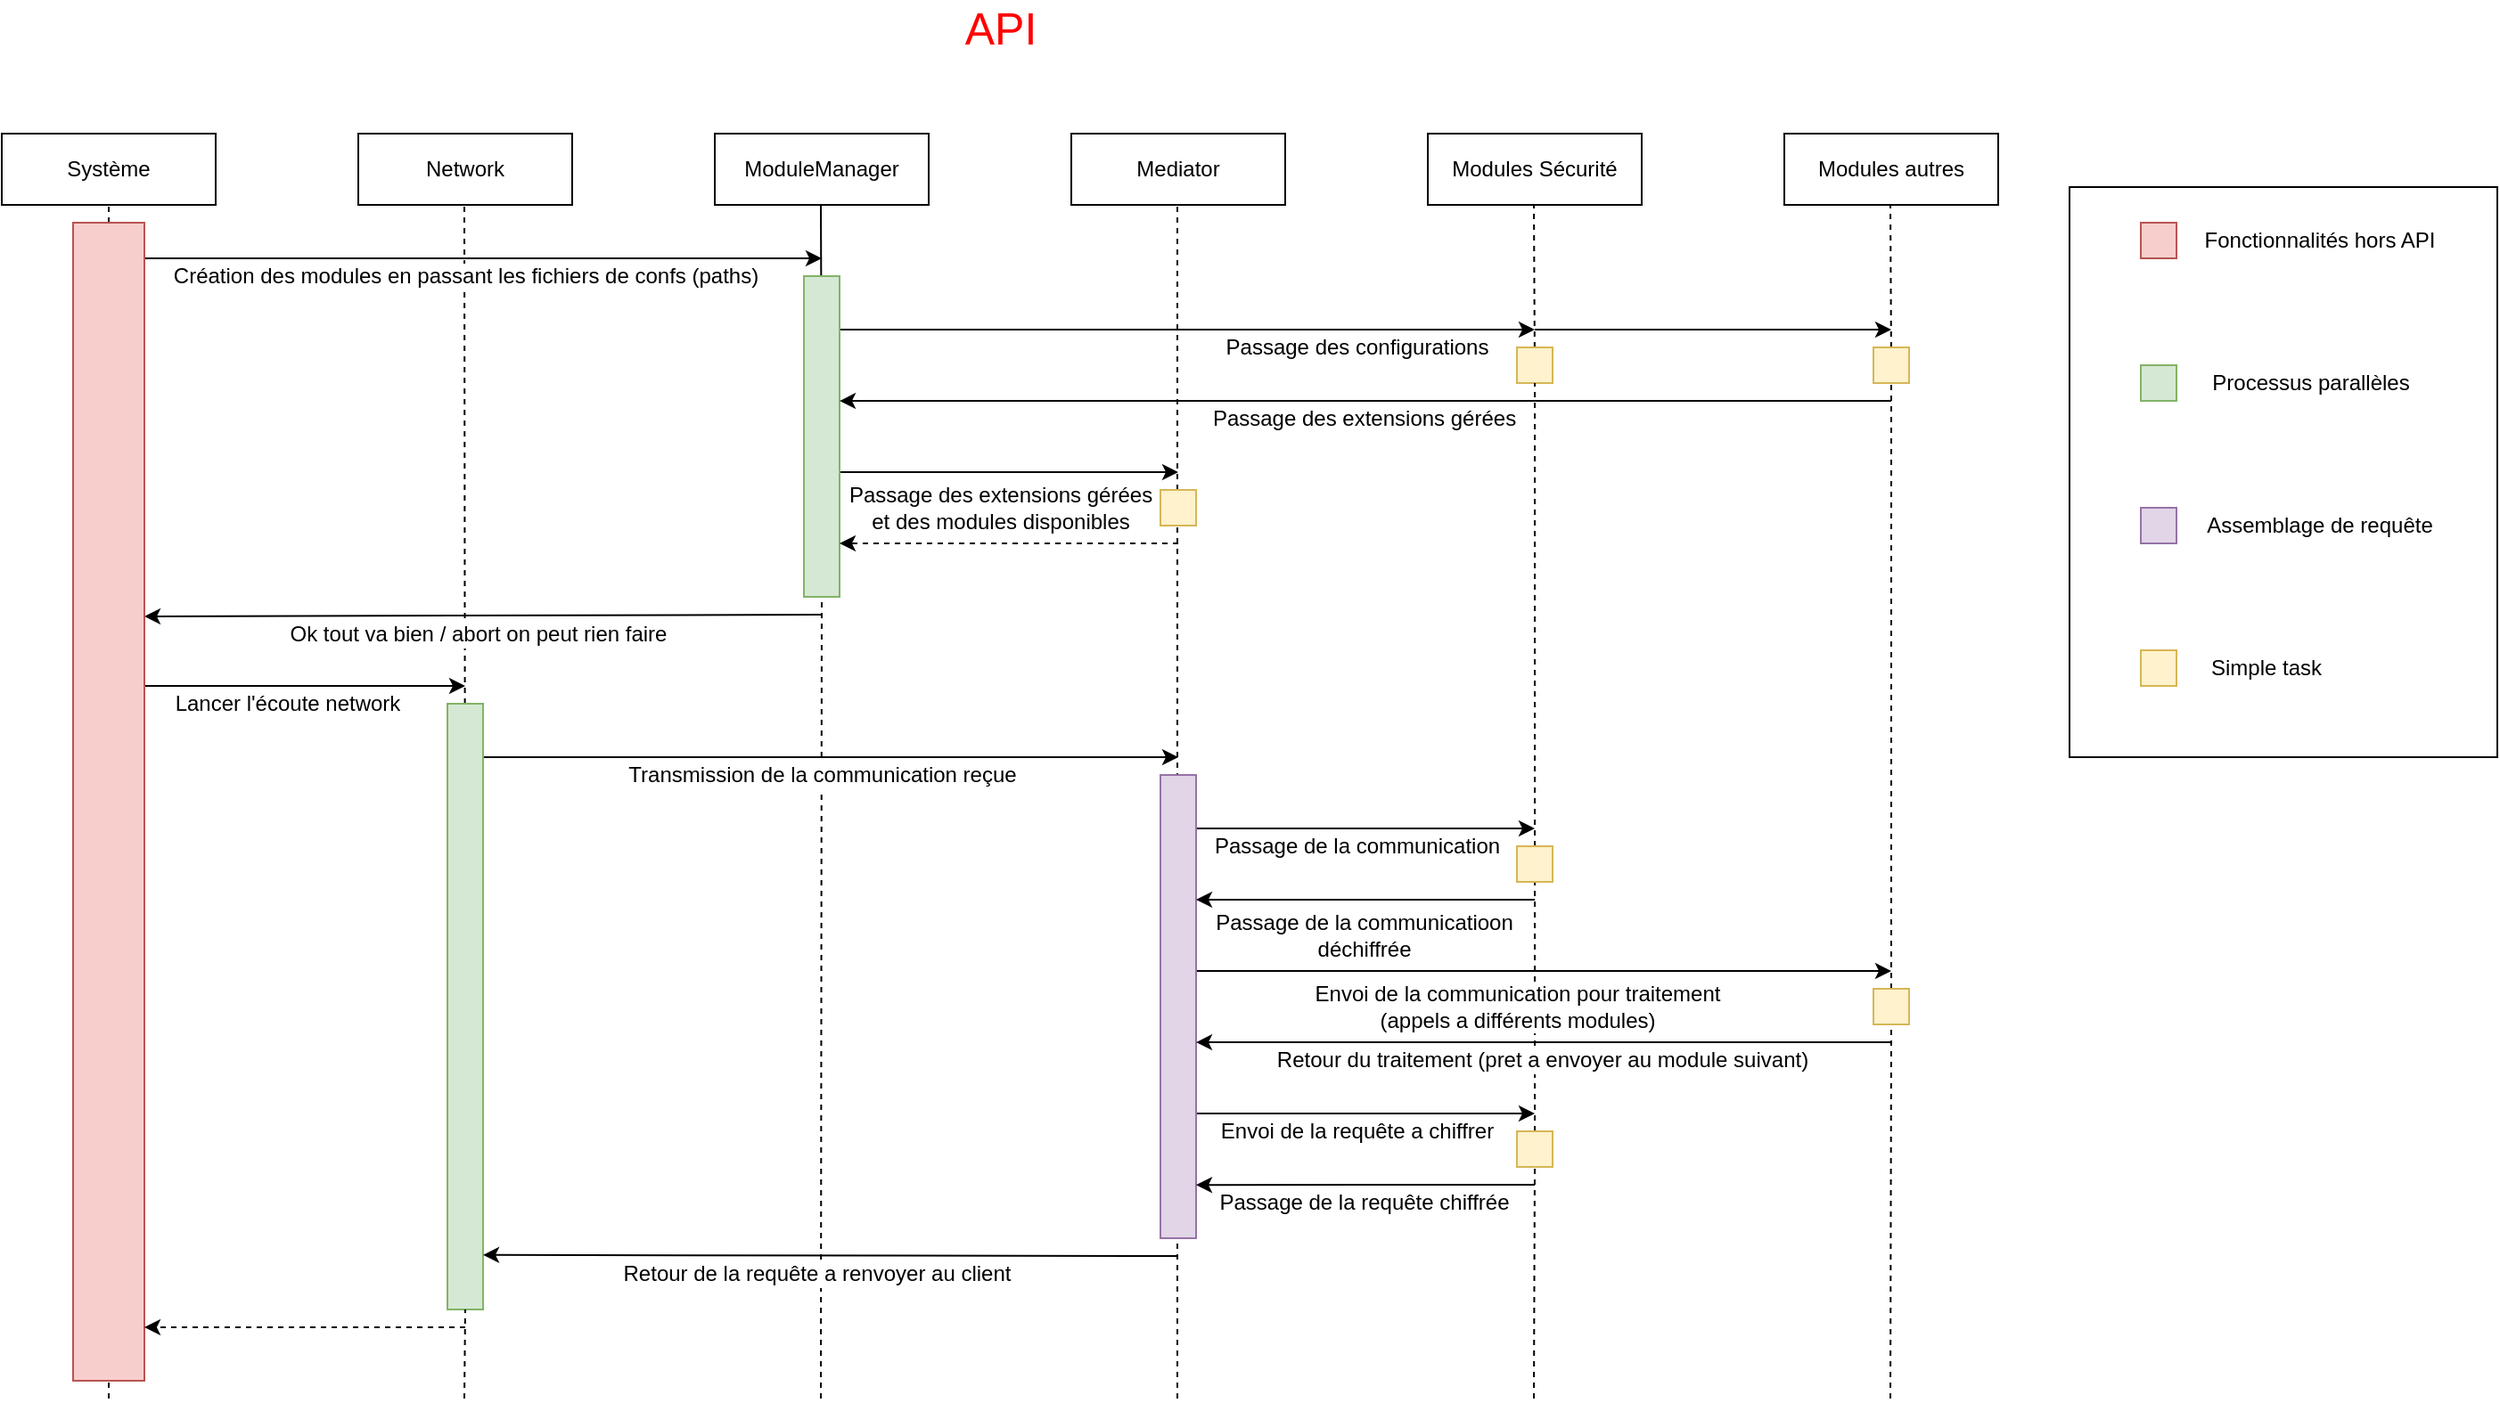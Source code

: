 <mxfile version="12.5.3" type="device"><diagram name="Page-1" id="74e2e168-ea6b-b213-b513-2b3c1d86103e"><mxGraphModel dx="1392" dy="873" grid="1" gridSize="10" guides="1" tooltips="1" connect="1" arrows="1" fold="1" page="1" pageScale="1" pageWidth="1100" pageHeight="850" background="#ffffff" math="0" shadow="0"><root><mxCell id="0"/><mxCell id="1" parent="0"/><mxCell id="ggP3DcYhG_laJKojUrJx-106" value="" style="rounded=0;whiteSpace=wrap;html=1;" parent="1" vertex="1"><mxGeometry x="1160" y="120" width="240" height="320" as="geometry"/></mxCell><mxCell id="ggP3DcYhG_laJKojUrJx-77" value="" style="endArrow=none;html=1;entryX=0.5;entryY=1;entryDx=0;entryDy=0;dashed=1;" parent="1" source="ggP3DcYhG_laJKojUrJx-78" target="ggP3DcYhG_laJKojUrJx-76" edge="1"><mxGeometry width="50" height="50" relative="1" as="geometry"><mxPoint x="859.5" y="800" as="sourcePoint"/><mxPoint x="860" y="230" as="targetPoint"/></mxGeometry></mxCell><mxCell id="ggP3DcYhG_laJKojUrJx-70" value="" style="endArrow=none;html=1;entryX=0.5;entryY=1;entryDx=0;entryDy=0;dashed=1;" parent="1" target="ggP3DcYhG_laJKojUrJx-69" edge="1"><mxGeometry width="50" height="50" relative="1" as="geometry"><mxPoint x="459.5" y="800" as="sourcePoint"/><mxPoint x="459.5" y="130" as="targetPoint"/></mxGeometry></mxCell><mxCell id="ggP3DcYhG_laJKojUrJx-16" value="Système" style="rounded=0;whiteSpace=wrap;html=1;" parent="1" vertex="1"><mxGeometry y="90" width="120" height="40" as="geometry"/></mxCell><mxCell id="ggP3DcYhG_laJKojUrJx-17" value="Network" style="rounded=0;whiteSpace=wrap;html=1;" parent="1" vertex="1"><mxGeometry x="200" y="90" width="120" height="40" as="geometry"/></mxCell><mxCell id="ggP3DcYhG_laJKojUrJx-18" value="ModuleManager" style="rounded=0;whiteSpace=wrap;html=1;" parent="1" vertex="1"><mxGeometry x="400" y="90" width="120" height="40" as="geometry"/></mxCell><mxCell id="ggP3DcYhG_laJKojUrJx-20" value="Mediator" style="rounded=0;whiteSpace=wrap;html=1;" parent="1" vertex="1"><mxGeometry x="600" y="90" width="120" height="40" as="geometry"/></mxCell><mxCell id="ggP3DcYhG_laJKojUrJx-21" value="Modules Sécurité" style="rounded=0;whiteSpace=wrap;html=1;" parent="1" vertex="1"><mxGeometry x="800" y="90" width="120" height="40" as="geometry"/></mxCell><mxCell id="ggP3DcYhG_laJKojUrJx-22" value="" style="endArrow=none;html=1;entryX=0.5;entryY=1;entryDx=0;entryDy=0;dashed=1;" parent="1" target="ggP3DcYhG_laJKojUrJx-16" edge="1"><mxGeometry width="50" height="50" relative="1" as="geometry"><mxPoint x="60" y="800" as="sourcePoint"/><mxPoint x="50" y="150" as="targetPoint"/></mxGeometry></mxCell><mxCell id="ggP3DcYhG_laJKojUrJx-23" value="" style="endArrow=none;html=1;entryX=0.5;entryY=1;entryDx=0;entryDy=0;dashed=1;" parent="1" source="ggP3DcYhG_laJKojUrJx-72" edge="1"><mxGeometry width="50" height="50" relative="1" as="geometry"><mxPoint x="259.5" y="800" as="sourcePoint"/><mxPoint x="259.5" y="130" as="targetPoint"/></mxGeometry></mxCell><mxCell id="ggP3DcYhG_laJKojUrJx-24" value="" style="endArrow=none;html=1;entryX=0.5;entryY=1;entryDx=0;entryDy=0;" parent="1" source="ggP3DcYhG_laJKojUrJx-69" edge="1"><mxGeometry width="50" height="50" relative="1" as="geometry"><mxPoint x="459.5" y="800" as="sourcePoint"/><mxPoint x="459.5" y="130" as="targetPoint"/></mxGeometry></mxCell><mxCell id="ggP3DcYhG_laJKojUrJx-25" value="" style="endArrow=none;html=1;entryX=0.5;entryY=1;entryDx=0;entryDy=0;dashed=1;" parent="1" edge="1"><mxGeometry width="50" height="50" relative="1" as="geometry"><mxPoint x="659.5" y="800" as="sourcePoint"/><mxPoint x="659.5" y="130" as="targetPoint"/></mxGeometry></mxCell><mxCell id="ggP3DcYhG_laJKojUrJx-26" value="" style="endArrow=none;html=1;entryX=0.5;entryY=1;entryDx=0;entryDy=0;dashed=1;" parent="1" source="ggP3DcYhG_laJKojUrJx-67" edge="1"><mxGeometry width="50" height="50" relative="1" as="geometry"><mxPoint x="859.5" y="800" as="sourcePoint"/><mxPoint x="859.5" y="130" as="targetPoint"/></mxGeometry></mxCell><mxCell id="ggP3DcYhG_laJKojUrJx-27" value="" style="endArrow=classic;html=1;" parent="1" edge="1"><mxGeometry width="50" height="50" relative="1" as="geometry"><mxPoint x="60" y="160" as="sourcePoint"/><mxPoint x="460" y="160" as="targetPoint"/></mxGeometry></mxCell><mxCell id="ggP3DcYhG_laJKojUrJx-28" value="Création des modules en passant les fichiers de confs (paths)" style="text;html=1;align=center;verticalAlign=middle;resizable=0;points=[];labelBackgroundColor=#ffffff;" parent="ggP3DcYhG_laJKojUrJx-27" vertex="1" connectable="0"><mxGeometry x="0.13" relative="1" as="geometry"><mxPoint x="-26" y="10" as="offset"/></mxGeometry></mxCell><mxCell id="ggP3DcYhG_laJKojUrJx-29" value="" style="endArrow=classic;html=1;" parent="1" edge="1"><mxGeometry width="50" height="50" relative="1" as="geometry"><mxPoint x="460" y="200" as="sourcePoint"/><mxPoint x="860" y="200" as="targetPoint"/></mxGeometry></mxCell><mxCell id="ggP3DcYhG_laJKojUrJx-30" value="Passage des configurations" style="text;html=1;align=center;verticalAlign=middle;resizable=0;points=[];labelBackgroundColor=#ffffff;" parent="ggP3DcYhG_laJKojUrJx-29" vertex="1" connectable="0"><mxGeometry x="-0.17" y="1" relative="1" as="geometry"><mxPoint x="134" y="11" as="offset"/></mxGeometry></mxCell><mxCell id="ggP3DcYhG_laJKojUrJx-32" value="&lt;br&gt;" style="text;html=1;align=center;verticalAlign=middle;resizable=0;points=[];autosize=1;" parent="1" vertex="1"><mxGeometry x="650" y="290" width="20" height="20" as="geometry"/></mxCell><mxCell id="ggP3DcYhG_laJKojUrJx-34" value="" style="endArrow=classic;html=1;" parent="1" edge="1"><mxGeometry width="50" height="50" relative="1" as="geometry"><mxPoint x="460" y="280" as="sourcePoint"/><mxPoint x="660" y="280" as="targetPoint"/></mxGeometry></mxCell><mxCell id="ggP3DcYhG_laJKojUrJx-35" value="Passage des extensions gérées&lt;br&gt;et des modules disponibles" style="text;html=1;align=center;verticalAlign=middle;resizable=0;points=[];labelBackgroundColor=#ffffff;" parent="ggP3DcYhG_laJKojUrJx-34" vertex="1" connectable="0"><mxGeometry x="0.15" relative="1" as="geometry"><mxPoint x="-15" y="20" as="offset"/></mxGeometry></mxCell><mxCell id="ggP3DcYhG_laJKojUrJx-38" value="" style="endArrow=classic;html=1;" parent="1" edge="1"><mxGeometry width="50" height="50" relative="1" as="geometry"><mxPoint x="460" y="360" as="sourcePoint"/><mxPoint x="80" y="361" as="targetPoint"/></mxGeometry></mxCell><mxCell id="ggP3DcYhG_laJKojUrJx-39" value="Ok tout va bien / abort on peut rien faire" style="text;html=1;align=center;verticalAlign=middle;resizable=0;points=[];labelBackgroundColor=#ffffff;" parent="ggP3DcYhG_laJKojUrJx-38" vertex="1" connectable="0"><mxGeometry x="-0.34" y="4" relative="1" as="geometry"><mxPoint x="-68" y="6" as="offset"/></mxGeometry></mxCell><mxCell id="ggP3DcYhG_laJKojUrJx-41" value="" style="endArrow=classic;html=1;" parent="1" edge="1"><mxGeometry width="50" height="50" relative="1" as="geometry"><mxPoint x="60" y="400" as="sourcePoint"/><mxPoint x="260" y="400" as="targetPoint"/></mxGeometry></mxCell><mxCell id="ggP3DcYhG_laJKojUrJx-42" value="Lancer l'écoute network" style="text;html=1;align=center;verticalAlign=middle;resizable=0;points=[];labelBackgroundColor=#ffffff;" parent="ggP3DcYhG_laJKojUrJx-41" vertex="1" connectable="0"><mxGeometry x="0.27" relative="1" as="geometry"><mxPoint x="-27" y="10" as="offset"/></mxGeometry></mxCell><mxCell id="ggP3DcYhG_laJKojUrJx-43" value="" style="endArrow=classic;html=1;" parent="1" edge="1"><mxGeometry width="50" height="50" relative="1" as="geometry"><mxPoint x="260" y="440" as="sourcePoint"/><mxPoint x="660" y="440" as="targetPoint"/></mxGeometry></mxCell><mxCell id="ggP3DcYhG_laJKojUrJx-44" value="Transmission de la communication reçue" style="text;html=1;align=center;verticalAlign=middle;resizable=0;points=[];labelBackgroundColor=#ffffff;" parent="ggP3DcYhG_laJKojUrJx-43" vertex="1" connectable="0"><mxGeometry x="0.095" y="-4" relative="1" as="geometry"><mxPoint x="-19" y="6" as="offset"/></mxGeometry></mxCell><mxCell id="ggP3DcYhG_laJKojUrJx-45" value="" style="endArrow=classic;html=1;" parent="1" edge="1"><mxGeometry width="50" height="50" relative="1" as="geometry"><mxPoint x="660" y="480" as="sourcePoint"/><mxPoint x="860" y="480" as="targetPoint"/></mxGeometry></mxCell><mxCell id="ggP3DcYhG_laJKojUrJx-46" value="Passage de la communication" style="text;html=1;align=center;verticalAlign=middle;resizable=0;points=[];labelBackgroundColor=#ffffff;" parent="ggP3DcYhG_laJKojUrJx-45" vertex="1" connectable="0"><mxGeometry x="0.16" y="-3" relative="1" as="geometry"><mxPoint x="-16" y="7" as="offset"/></mxGeometry></mxCell><mxCell id="ggP3DcYhG_laJKojUrJx-48" value="Modules autres" style="rounded=0;whiteSpace=wrap;html=1;" parent="1" vertex="1"><mxGeometry x="1000" y="90" width="120" height="40" as="geometry"/></mxCell><mxCell id="ggP3DcYhG_laJKojUrJx-49" value="" style="endArrow=none;html=1;entryX=0.5;entryY=1;entryDx=0;entryDy=0;dashed=1;" parent="1" source="ggP3DcYhG_laJKojUrJx-65" edge="1"><mxGeometry width="50" height="50" relative="1" as="geometry"><mxPoint x="1059.5" y="800" as="sourcePoint"/><mxPoint x="1059.5" y="130" as="targetPoint"/></mxGeometry></mxCell><mxCell id="ggP3DcYhG_laJKojUrJx-52" value="" style="endArrow=classic;html=1;" parent="1" edge="1"><mxGeometry width="50" height="50" relative="1" as="geometry"><mxPoint x="860" y="200" as="sourcePoint"/><mxPoint x="1060" y="200" as="targetPoint"/></mxGeometry></mxCell><mxCell id="ggP3DcYhG_laJKojUrJx-54" value="" style="endArrow=classic;html=1;" parent="1" edge="1"><mxGeometry width="50" height="50" relative="1" as="geometry"><mxPoint x="660" y="560" as="sourcePoint"/><mxPoint x="1060" y="560" as="targetPoint"/></mxGeometry></mxCell><mxCell id="ggP3DcYhG_laJKojUrJx-55" value="Envoi de la communication pour traitement&lt;br&gt;(appels a différents modules)" style="text;html=1;align=center;verticalAlign=middle;resizable=0;points=[];labelBackgroundColor=#ffffff;" parent="ggP3DcYhG_laJKojUrJx-54" vertex="1" connectable="0"><mxGeometry x="-0.1" y="-1" relative="1" as="geometry"><mxPoint x="10" y="19" as="offset"/></mxGeometry></mxCell><mxCell id="ggP3DcYhG_laJKojUrJx-58" value="" style="endArrow=classic;html=1;" parent="1" edge="1"><mxGeometry width="50" height="50" relative="1" as="geometry"><mxPoint x="660" y="640" as="sourcePoint"/><mxPoint x="860" y="640" as="targetPoint"/></mxGeometry></mxCell><mxCell id="ggP3DcYhG_laJKojUrJx-59" value="Envoi de la requête a chiffrer" style="text;html=1;align=center;verticalAlign=middle;resizable=0;points=[];labelBackgroundColor=#ffffff;" parent="ggP3DcYhG_laJKojUrJx-58" vertex="1" connectable="0"><mxGeometry x="0.22" y="-1" relative="1" as="geometry"><mxPoint x="-22" y="9" as="offset"/></mxGeometry></mxCell><mxCell id="ggP3DcYhG_laJKojUrJx-64" value="&lt;font color=&quot;#ff0000&quot; style=&quot;font-size: 25px&quot;&gt;API&lt;/font&gt;" style="text;html=1;align=center;verticalAlign=middle;resizable=0;points=[];autosize=1;" parent="1" vertex="1"><mxGeometry x="530" y="20" width="60" height="20" as="geometry"/></mxCell><mxCell id="ggP3DcYhG_laJKojUrJx-65" value="" style="rounded=0;whiteSpace=wrap;html=1;fillColor=#fff2cc;strokeColor=#d6b656;" parent="1" vertex="1"><mxGeometry x="1050" y="210" width="20" height="20" as="geometry"/></mxCell><mxCell id="ggP3DcYhG_laJKojUrJx-66" value="" style="endArrow=none;html=1;entryX=0.5;entryY=1;entryDx=0;entryDy=0;dashed=1;" parent="1" source="ggP3DcYhG_laJKojUrJx-80" target="ggP3DcYhG_laJKojUrJx-65" edge="1"><mxGeometry width="50" height="50" relative="1" as="geometry"><mxPoint x="1059.5" y="800" as="sourcePoint"/><mxPoint x="1059.5" y="130" as="targetPoint"/></mxGeometry></mxCell><mxCell id="ggP3DcYhG_laJKojUrJx-67" value="" style="rounded=0;whiteSpace=wrap;html=1;fillColor=#fff2cc;strokeColor=#d6b656;" parent="1" vertex="1"><mxGeometry x="850" y="210" width="20" height="20" as="geometry"/></mxCell><mxCell id="ggP3DcYhG_laJKojUrJx-68" value="" style="endArrow=none;html=1;entryX=0.5;entryY=1;entryDx=0;entryDy=0;dashed=1;" parent="1" source="ggP3DcYhG_laJKojUrJx-76" target="ggP3DcYhG_laJKojUrJx-67" edge="1"><mxGeometry width="50" height="50" relative="1" as="geometry"><mxPoint x="859.5" y="800" as="sourcePoint"/><mxPoint x="859.5" y="130" as="targetPoint"/></mxGeometry></mxCell><mxCell id="ggP3DcYhG_laJKojUrJx-69" value="" style="rounded=0;whiteSpace=wrap;html=1;fillColor=#d5e8d4;strokeColor=#82b366;" parent="1" vertex="1"><mxGeometry x="450" y="170" width="20" height="180" as="geometry"/></mxCell><mxCell id="ggP3DcYhG_laJKojUrJx-71" value="" style="rounded=0;whiteSpace=wrap;html=1;fillColor=#fff2cc;strokeColor=#d6b656;" parent="1" vertex="1"><mxGeometry x="650" y="290" width="20" height="20" as="geometry"/></mxCell><mxCell id="ggP3DcYhG_laJKojUrJx-72" value="" style="rounded=0;whiteSpace=wrap;html=1;fillColor=#d5e8d4;strokeColor=#82b366;" parent="1" vertex="1"><mxGeometry x="250" y="410" width="20" height="340" as="geometry"/></mxCell><mxCell id="ggP3DcYhG_laJKojUrJx-73" value="" style="endArrow=none;html=1;entryX=0.5;entryY=1;entryDx=0;entryDy=0;dashed=1;" parent="1" target="ggP3DcYhG_laJKojUrJx-72" edge="1"><mxGeometry width="50" height="50" relative="1" as="geometry"><mxPoint x="259.5" y="800" as="sourcePoint"/><mxPoint x="259.5" y="130" as="targetPoint"/></mxGeometry></mxCell><mxCell id="ggP3DcYhG_laJKojUrJx-75" value="" style="rounded=0;whiteSpace=wrap;html=1;fillColor=#e1d5e7;strokeColor=#9673a6;" parent="1" vertex="1"><mxGeometry x="650" y="450" width="20" height="260" as="geometry"/></mxCell><mxCell id="ggP3DcYhG_laJKojUrJx-76" value="" style="rounded=0;whiteSpace=wrap;html=1;fillColor=#fff2cc;strokeColor=#d6b656;" parent="1" vertex="1"><mxGeometry x="850" y="490" width="20" height="20" as="geometry"/></mxCell><mxCell id="ggP3DcYhG_laJKojUrJx-78" value="" style="rounded=0;whiteSpace=wrap;html=1;fillColor=#fff2cc;strokeColor=#d6b656;" parent="1" vertex="1"><mxGeometry x="850" y="650" width="20" height="20" as="geometry"/></mxCell><mxCell id="ggP3DcYhG_laJKojUrJx-79" value="" style="endArrow=none;html=1;entryX=0.5;entryY=1;entryDx=0;entryDy=0;dashed=1;" parent="1" target="ggP3DcYhG_laJKojUrJx-78" edge="1"><mxGeometry width="50" height="50" relative="1" as="geometry"><mxPoint x="859.5" y="800" as="sourcePoint"/><mxPoint x="860" y="510" as="targetPoint"/></mxGeometry></mxCell><mxCell id="ggP3DcYhG_laJKojUrJx-80" value="" style="rounded=0;whiteSpace=wrap;html=1;fillColor=#fff2cc;strokeColor=#d6b656;" parent="1" vertex="1"><mxGeometry x="1050" y="570" width="20" height="20" as="geometry"/></mxCell><mxCell id="ggP3DcYhG_laJKojUrJx-81" value="" style="endArrow=none;html=1;entryX=0.5;entryY=1;entryDx=0;entryDy=0;dashed=1;" parent="1" target="ggP3DcYhG_laJKojUrJx-80" edge="1"><mxGeometry width="50" height="50" relative="1" as="geometry"><mxPoint x="1059.5" y="800" as="sourcePoint"/><mxPoint x="1060" y="230" as="targetPoint"/></mxGeometry></mxCell><mxCell id="ggP3DcYhG_laJKojUrJx-82" value="" style="rounded=0;whiteSpace=wrap;html=1;fillColor=#f8cecc;strokeColor=#b85450;" parent="1" vertex="1"><mxGeometry x="40" y="140" width="40" height="650" as="geometry"/></mxCell><mxCell id="ggP3DcYhG_laJKojUrJx-83" value="" style="rounded=0;whiteSpace=wrap;html=1;fillColor=#f8cecc;strokeColor=#b85450;" parent="1" vertex="1"><mxGeometry x="1200" y="140" width="20" height="20" as="geometry"/></mxCell><mxCell id="ggP3DcYhG_laJKojUrJx-84" value="Fonctionnalités hors API" style="text;html=1;align=center;verticalAlign=middle;resizable=0;points=[];autosize=1;" parent="1" vertex="1"><mxGeometry x="1230" y="140" width="140" height="20" as="geometry"/></mxCell><mxCell id="ggP3DcYhG_laJKojUrJx-85" value="" style="rounded=0;whiteSpace=wrap;html=1;fillColor=#d5e8d4;strokeColor=#82b366;" parent="1" vertex="1"><mxGeometry x="1200" y="220" width="20" height="20" as="geometry"/></mxCell><mxCell id="ggP3DcYhG_laJKojUrJx-86" value="Processus parallèles" style="text;html=1;align=center;verticalAlign=middle;resizable=0;points=[];autosize=1;" parent="1" vertex="1"><mxGeometry x="1230" y="220" width="130" height="20" as="geometry"/></mxCell><mxCell id="ggP3DcYhG_laJKojUrJx-87" value="" style="rounded=0;whiteSpace=wrap;html=1;fillColor=#e1d5e7;strokeColor=#9673a6;" parent="1" vertex="1"><mxGeometry x="1200" y="300" width="20" height="20" as="geometry"/></mxCell><mxCell id="ggP3DcYhG_laJKojUrJx-88" value="Assemblage de requête" style="text;html=1;align=center;verticalAlign=middle;resizable=0;points=[];autosize=1;" parent="1" vertex="1"><mxGeometry x="1230" y="300" width="140" height="20" as="geometry"/></mxCell><mxCell id="ggP3DcYhG_laJKojUrJx-89" value="" style="rounded=0;whiteSpace=wrap;html=1;fillColor=#fff2cc;strokeColor=#d6b656;" parent="1" vertex="1"><mxGeometry x="1200" y="380" width="20" height="20" as="geometry"/></mxCell><mxCell id="ggP3DcYhG_laJKojUrJx-90" value="Simple task" style="text;html=1;align=center;verticalAlign=middle;resizable=0;points=[];autosize=1;" parent="1" vertex="1"><mxGeometry x="1230" y="380" width="80" height="20" as="geometry"/></mxCell><mxCell id="ggP3DcYhG_laJKojUrJx-91" value="" style="endArrow=classic;html=1;dashed=1;" parent="1" edge="1"><mxGeometry width="50" height="50" relative="1" as="geometry"><mxPoint x="260" y="760" as="sourcePoint"/><mxPoint x="80" y="760" as="targetPoint"/></mxGeometry></mxCell><mxCell id="S3kRfP-Pr3jnO_6_jjaO-4" value="" style="endArrow=classic;html=1;entryX=1;entryY=0.577;entryDx=0;entryDy=0;entryPerimeter=0;" parent="1" target="ggP3DcYhG_laJKojUrJx-75" edge="1"><mxGeometry width="50" height="50" relative="1" as="geometry"><mxPoint x="1060" y="600" as="sourcePoint"/><mxPoint x="700" y="600" as="targetPoint"/></mxGeometry></mxCell><mxCell id="S3kRfP-Pr3jnO_6_jjaO-5" value="Retour du traitement (pret a envoyer au module suivant)" style="text;html=1;align=center;verticalAlign=middle;resizable=0;points=[];labelBackgroundColor=#ffffff;" parent="S3kRfP-Pr3jnO_6_jjaO-4" vertex="1" connectable="0"><mxGeometry x="-0.275" relative="1" as="geometry"><mxPoint x="-55" y="10" as="offset"/></mxGeometry></mxCell><mxCell id="S3kRfP-Pr3jnO_6_jjaO-6" value="" style="endArrow=classic;html=1;entryX=1;entryY=0.269;entryDx=0;entryDy=0;entryPerimeter=0;" parent="1" target="ggP3DcYhG_laJKojUrJx-75" edge="1"><mxGeometry width="50" height="50" relative="1" as="geometry"><mxPoint x="860" y="520" as="sourcePoint"/><mxPoint x="690" y="520" as="targetPoint"/></mxGeometry></mxCell><mxCell id="S3kRfP-Pr3jnO_6_jjaO-7" value="Passage de la communicatioon&lt;br&gt;déchiffrée" style="text;html=1;align=center;verticalAlign=middle;resizable=0;points=[];labelBackgroundColor=#ffffff;" parent="S3kRfP-Pr3jnO_6_jjaO-6" vertex="1" connectable="0"><mxGeometry x="-0.19" y="1" relative="1" as="geometry"><mxPoint x="-19" y="19" as="offset"/></mxGeometry></mxCell><mxCell id="S3kRfP-Pr3jnO_6_jjaO-8" value="" style="endArrow=classic;html=1;entryX=1;entryY=0.885;entryDx=0;entryDy=0;entryPerimeter=0;" parent="1" target="ggP3DcYhG_laJKojUrJx-75" edge="1"><mxGeometry width="50" height="50" relative="1" as="geometry"><mxPoint x="860" y="680" as="sourcePoint"/><mxPoint x="680" y="680" as="targetPoint"/></mxGeometry></mxCell><mxCell id="S3kRfP-Pr3jnO_6_jjaO-9" value="Passage de la requête chiffrée" style="text;html=1;align=center;verticalAlign=middle;resizable=0;points=[];labelBackgroundColor=#ffffff;" parent="S3kRfP-Pr3jnO_6_jjaO-8" vertex="1" connectable="0"><mxGeometry x="-0.19" y="2" relative="1" as="geometry"><mxPoint x="-19" y="8" as="offset"/></mxGeometry></mxCell><mxCell id="S3kRfP-Pr3jnO_6_jjaO-10" value="" style="endArrow=classic;html=1;entryX=1;entryY=0.91;entryDx=0;entryDy=0;entryPerimeter=0;" parent="1" target="ggP3DcYhG_laJKojUrJx-72" edge="1"><mxGeometry width="50" height="50" relative="1" as="geometry"><mxPoint x="660" y="720" as="sourcePoint"/><mxPoint x="290" y="720" as="targetPoint"/></mxGeometry></mxCell><mxCell id="S3kRfP-Pr3jnO_6_jjaO-11" value="Retour de la requête a renvoyer au client" style="text;html=1;align=center;verticalAlign=middle;resizable=0;points=[];labelBackgroundColor=#ffffff;" parent="S3kRfP-Pr3jnO_6_jjaO-10" vertex="1" connectable="0"><mxGeometry x="0.32" y="-2" relative="1" as="geometry"><mxPoint x="54" y="12" as="offset"/></mxGeometry></mxCell><mxCell id="S3kRfP-Pr3jnO_6_jjaO-12" value="" style="endArrow=classic;html=1;entryX=1;entryY=0.389;entryDx=0;entryDy=0;entryPerimeter=0;" parent="1" target="ggP3DcYhG_laJKojUrJx-69" edge="1"><mxGeometry width="50" height="50" relative="1" as="geometry"><mxPoint x="1060" y="240" as="sourcePoint"/><mxPoint x="480" y="240" as="targetPoint"/></mxGeometry></mxCell><mxCell id="S3kRfP-Pr3jnO_6_jjaO-13" value="Passage des extensions gérées" style="text;html=1;align=center;verticalAlign=middle;resizable=0;points=[];labelBackgroundColor=#ffffff;" parent="S3kRfP-Pr3jnO_6_jjaO-12" vertex="1" connectable="0"><mxGeometry x="-0.207" relative="1" as="geometry"><mxPoint x="-62" y="10" as="offset"/></mxGeometry></mxCell><mxCell id="S3kRfP-Pr3jnO_6_jjaO-14" value="" style="endArrow=classic;html=1;dashed=1;entryX=1;entryY=0.833;entryDx=0;entryDy=0;entryPerimeter=0;" parent="1" target="ggP3DcYhG_laJKojUrJx-69" edge="1"><mxGeometry width="50" height="50" relative="1" as="geometry"><mxPoint x="660" y="320" as="sourcePoint"/><mxPoint x="480" y="320" as="targetPoint"/></mxGeometry></mxCell></root></mxGraphModel></diagram></mxfile>